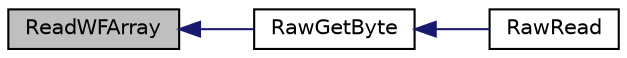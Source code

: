 digraph "ReadWFArray"
{
  edge [fontname="Helvetica",fontsize="10",labelfontname="Helvetica",labelfontsize="10"];
  node [fontname="Helvetica",fontsize="10",shape=record];
  rankdir="LR";
  Node1 [label="ReadWFArray",height=0.2,width=0.4,color="black", fillcolor="grey75", style="filled", fontcolor="black"];
  Node1 -> Node2 [dir="back",color="midnightblue",fontsize="10",style="solid",fontname="Helvetica"];
  Node2 [label="RawGetByte",height=0.2,width=0.4,color="black", fillcolor="white", style="filled",URL="$_w_f_driver_raw_8c.html#a0f9f450b78d964f8b34c2f3d50472527"];
  Node2 -> Node3 [dir="back",color="midnightblue",fontsize="10",style="solid",fontname="Helvetica"];
  Node3 [label="RawRead",height=0.2,width=0.4,color="black", fillcolor="white", style="filled",URL="$_w_f_driver_raw_8c.html#a80553d24a57673724467c812b2a00d7b"];
}

